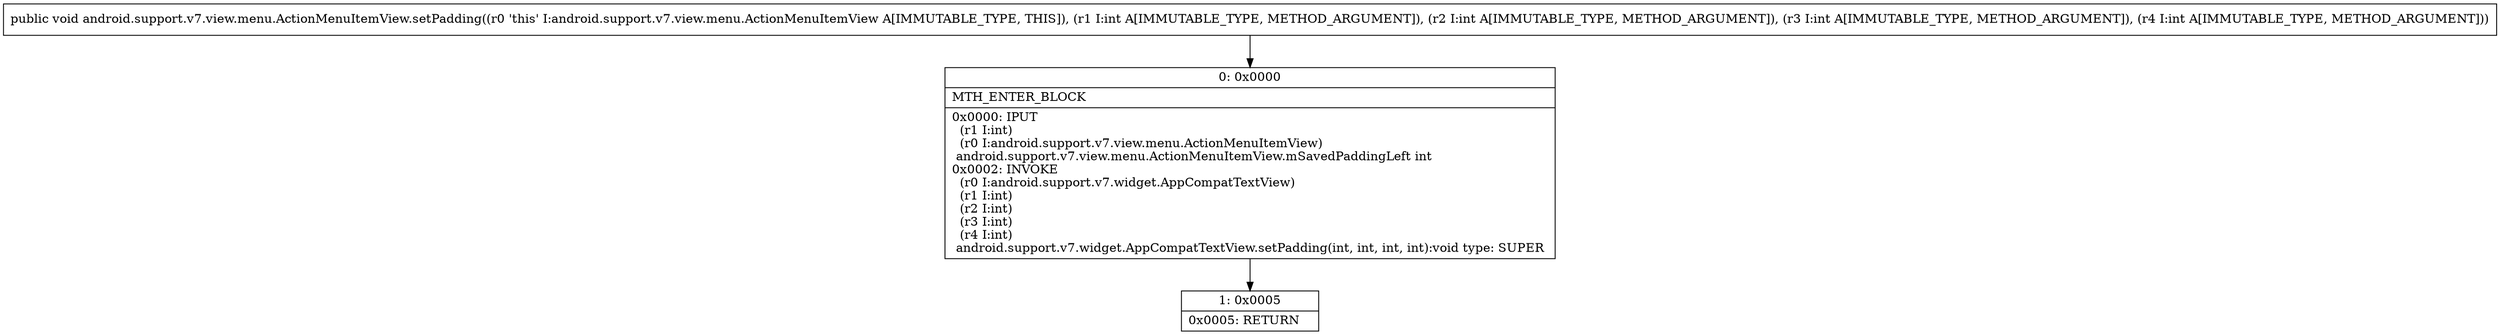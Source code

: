 digraph "CFG forandroid.support.v7.view.menu.ActionMenuItemView.setPadding(IIII)V" {
Node_0 [shape=record,label="{0\:\ 0x0000|MTH_ENTER_BLOCK\l|0x0000: IPUT  \l  (r1 I:int)\l  (r0 I:android.support.v7.view.menu.ActionMenuItemView)\l android.support.v7.view.menu.ActionMenuItemView.mSavedPaddingLeft int \l0x0002: INVOKE  \l  (r0 I:android.support.v7.widget.AppCompatTextView)\l  (r1 I:int)\l  (r2 I:int)\l  (r3 I:int)\l  (r4 I:int)\l android.support.v7.widget.AppCompatTextView.setPadding(int, int, int, int):void type: SUPER \l}"];
Node_1 [shape=record,label="{1\:\ 0x0005|0x0005: RETURN   \l}"];
MethodNode[shape=record,label="{public void android.support.v7.view.menu.ActionMenuItemView.setPadding((r0 'this' I:android.support.v7.view.menu.ActionMenuItemView A[IMMUTABLE_TYPE, THIS]), (r1 I:int A[IMMUTABLE_TYPE, METHOD_ARGUMENT]), (r2 I:int A[IMMUTABLE_TYPE, METHOD_ARGUMENT]), (r3 I:int A[IMMUTABLE_TYPE, METHOD_ARGUMENT]), (r4 I:int A[IMMUTABLE_TYPE, METHOD_ARGUMENT])) }"];
MethodNode -> Node_0;
Node_0 -> Node_1;
}

